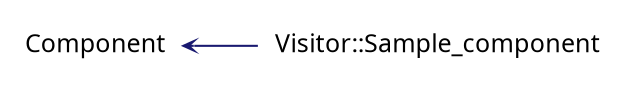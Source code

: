digraph "Graphical Class Hierarchy"
{
 // INTERACTIVE_SVG=YES
 // LATEX_PDF_SIZE
  graph [];
  edge [fontname=Ubuntu labelfontsize=10 arrowhead=open arrowtail=open arrowsize=0.5];
  node [fontname=Ubuntu fontsize=12 shape=plaintext];
  rankdir="LR";
  Node0 [label="Component" URL="$structComponent.html" tooltip="accepts a pure virtual Visitor" ];
  Node0 -> Node1 [dir="back",color="midnightblue"style="solid"];
  Node1 [label="Visitor::Sample_component" URL="$structVisitor_1_1Sample__component.html" tooltip="one of many components" ];
}
